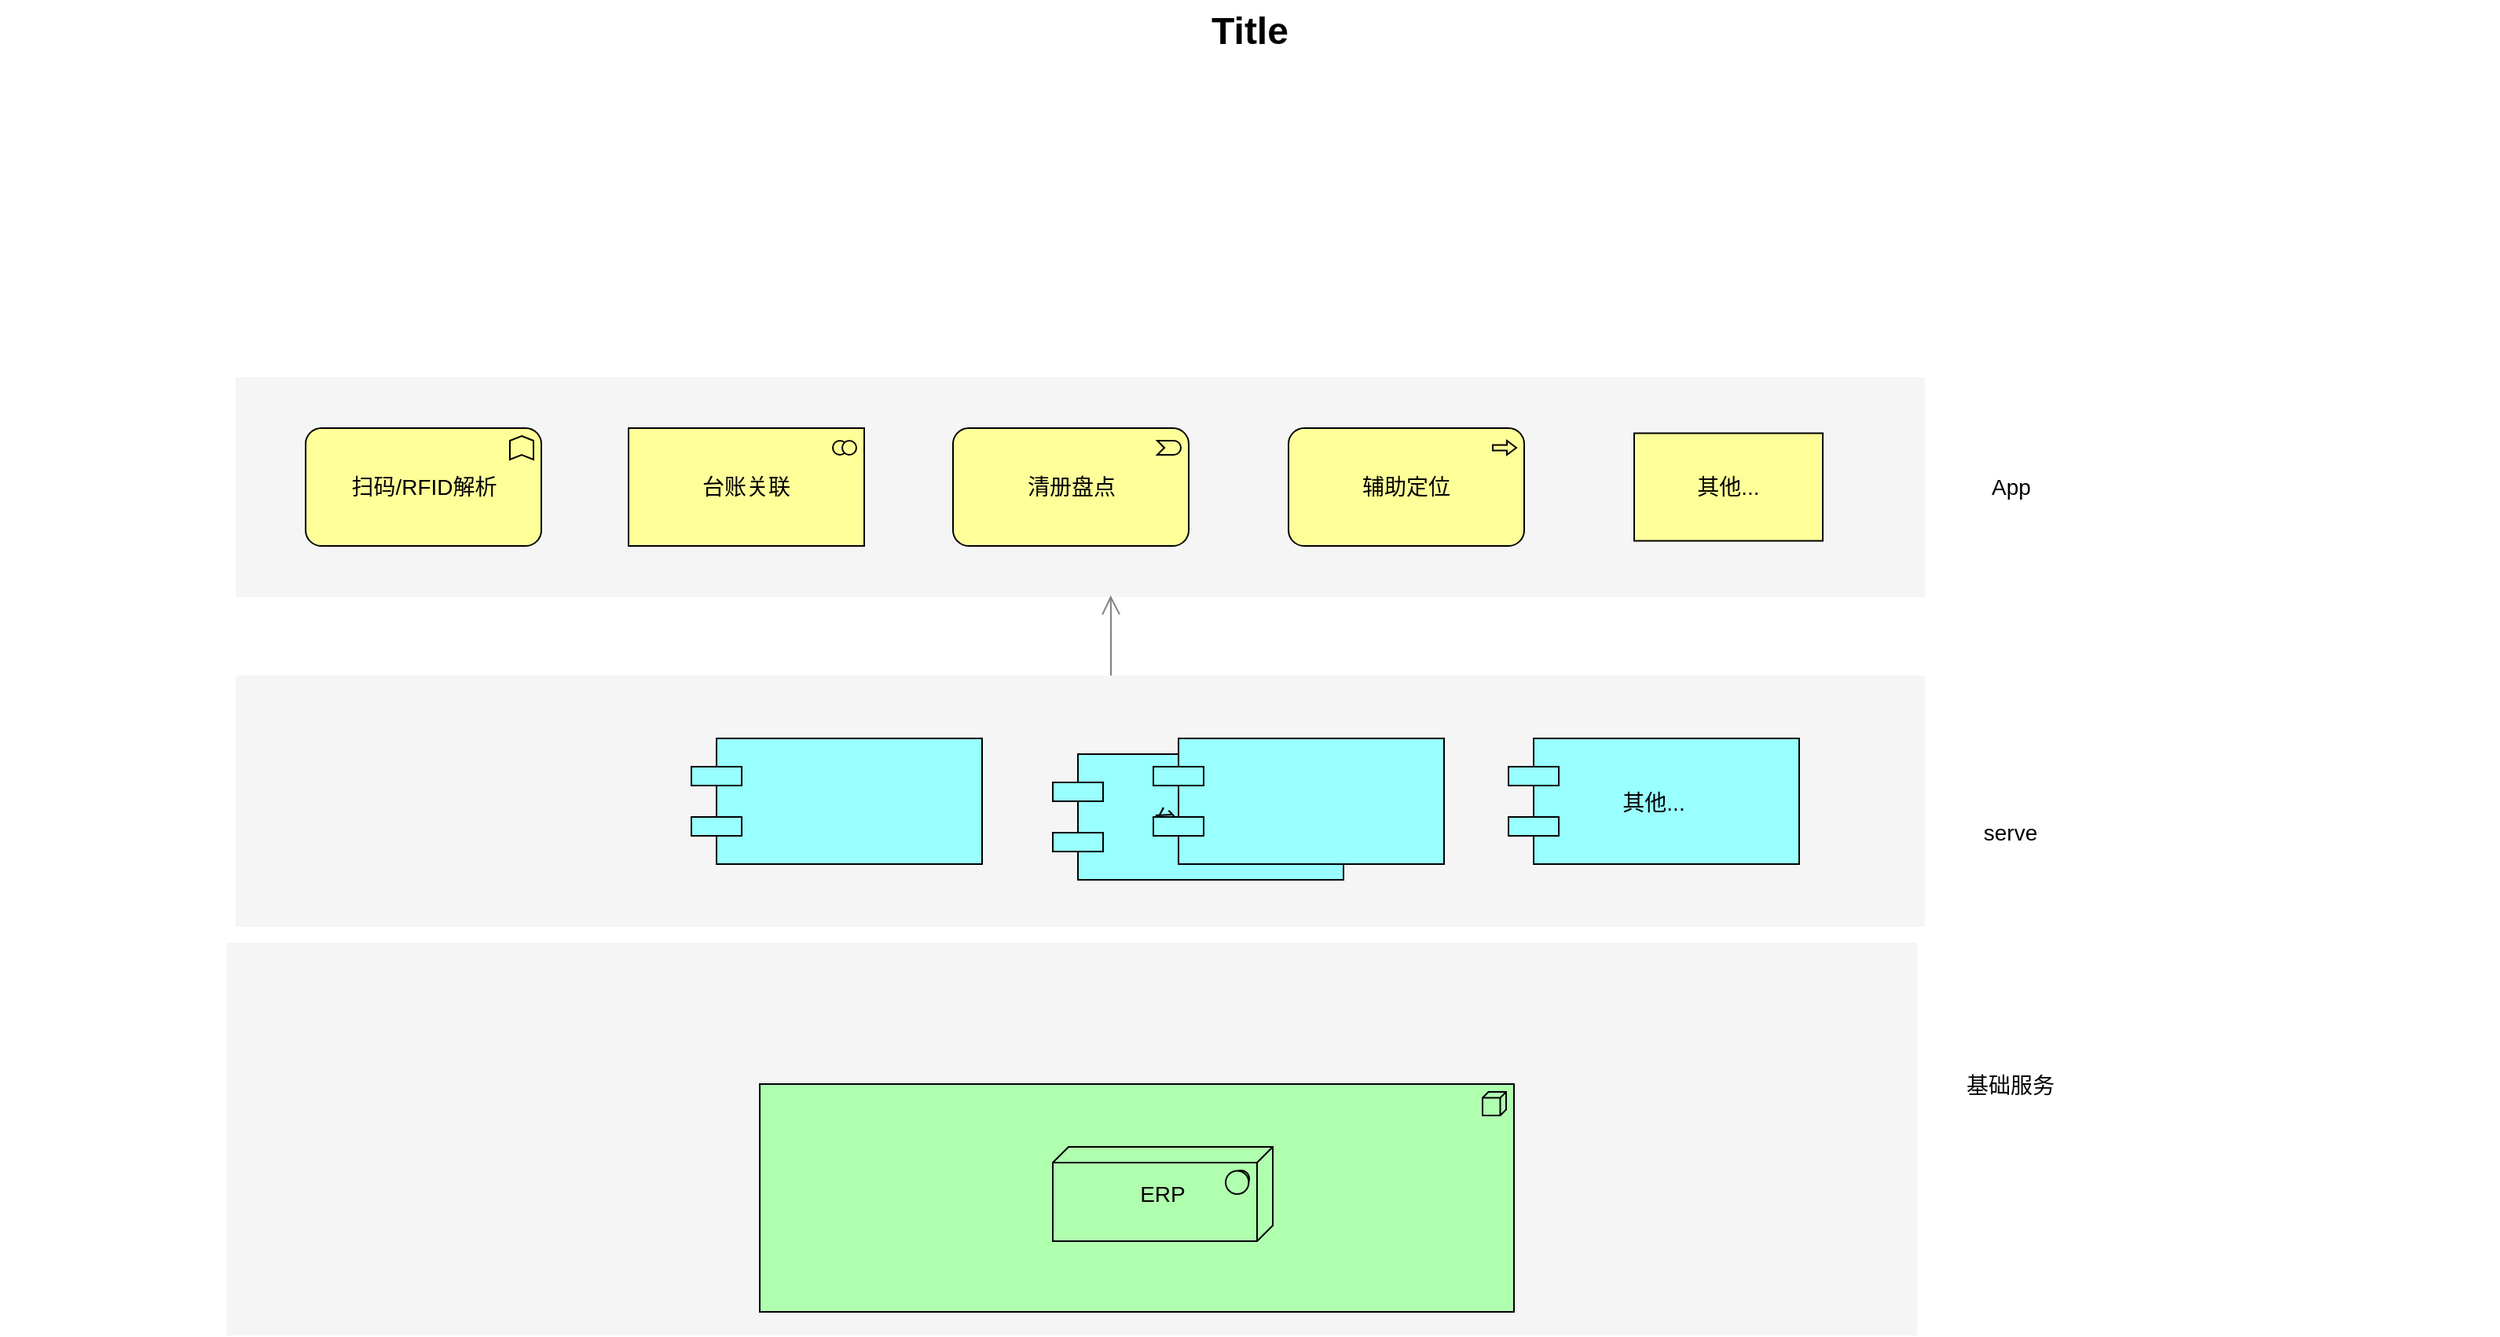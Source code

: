 <mxfile version="20.8.5" type="github">
  <diagram id="6I0OCvxSQrVGMHxT2VVA" name="Page-1">
    <mxGraphModel dx="1546" dy="723" grid="1" gridSize="10" guides="1" tooltips="1" connect="1" arrows="1" fold="1" page="1" pageScale="1" pageWidth="850" pageHeight="1100" math="0" shadow="0">
      <root>
        <mxCell id="0" />
        <mxCell id="1" parent="0" />
        <mxCell id="dKdSaXE48SgPbhcamS2K-30" value="" style="whiteSpace=wrap;html=1;strokeColor=none;strokeWidth=1;fillColor=#f5f5f5;fontSize=14;" parent="1" vertex="1">
          <mxGeometry x="194" y="670" width="1076" height="250" as="geometry" />
        </mxCell>
        <mxCell id="dKdSaXE48SgPbhcamS2K-31" value="" style="whiteSpace=wrap;html=1;strokeColor=none;strokeWidth=1;fillColor=#f5f5f5;fontSize=14;" parent="1" vertex="1">
          <mxGeometry x="200" y="500" width="1075" height="160" as="geometry" />
        </mxCell>
        <mxCell id="dKdSaXE48SgPbhcamS2K-32" value="" style="whiteSpace=wrap;html=1;strokeColor=none;strokeWidth=1;fillColor=#f5f5f5;fontSize=14;" parent="1" vertex="1">
          <mxGeometry x="200" y="310" width="1075" height="140" as="geometry" />
        </mxCell>
        <mxCell id="dKdSaXE48SgPbhcamS2K-33" value="" style="html=1;whiteSpace=wrap;fillColor=#AFFFAF;shape=mxgraph.archimate3.application;appType=node;archiType=square;fontSize=14;verticalAlign=top;" parent="1" vertex="1">
          <mxGeometry x="533.5" y="760" width="480" height="145" as="geometry" />
        </mxCell>
        <mxCell id="dKdSaXE48SgPbhcamS2K-35" value="&lt;div&gt;ERP&lt;/div&gt;" style="html=1;whiteSpace=wrap;fillColor=#AFFFAF;shape=mxgraph.archimate3.tech;techType=sysSw;fontSize=14;" parent="1" vertex="1">
          <mxGeometry x="720" y="800" width="140" height="60" as="geometry" />
        </mxCell>
        <mxCell id="dKdSaXE48SgPbhcamS2K-47" value="台账服务" style="shape=component;align=center;fillColor=#99ffff;gradientColor=none;fontSize=14;" parent="1" vertex="1">
          <mxGeometry x="720" y="550" width="185" height="80" as="geometry" />
        </mxCell>
        <mxCell id="dKdSaXE48SgPbhcamS2K-49" value="" style="shape=component;align=center;fillColor=#99ffff;gradientColor=none;fontSize=14;" parent="1" vertex="1">
          <mxGeometry x="490" y="540" width="185" height="80" as="geometry" />
        </mxCell>
        <mxCell id="dKdSaXE48SgPbhcamS2K-51" value="" style="shape=component;align=center;fillColor=#99ffff;gradientColor=none;fontSize=14;" parent="1" vertex="1">
          <mxGeometry x="784" y="540" width="185" height="80" as="geometry" />
        </mxCell>
        <mxCell id="dKdSaXE48SgPbhcamS2K-53" value="其他..." style="shape=component;align=center;fillColor=#99ffff;gradientColor=none;fontSize=14;" parent="1" vertex="1">
          <mxGeometry x="1010" y="540" width="185" height="80" as="geometry" />
        </mxCell>
        <mxCell id="dKdSaXE48SgPbhcamS2K-54" value="扫码/RFID解析" style="html=1;whiteSpace=wrap;fillColor=#ffff99;shape=mxgraph.archimate3.application;appType=func;archiType=rounded;fontSize=14;" parent="1" vertex="1">
          <mxGeometry x="244.5" y="342.5" width="150" height="75" as="geometry" />
        </mxCell>
        <mxCell id="dKdSaXE48SgPbhcamS2K-55" value="台账关联" style="html=1;whiteSpace=wrap;fillColor=#ffff99;shape=mxgraph.archimate3.application;appType=collab;archiType=square;fontSize=14;" parent="1" vertex="1">
          <mxGeometry x="450" y="342.5" width="150" height="75" as="geometry" />
        </mxCell>
        <mxCell id="dKdSaXE48SgPbhcamS2K-56" value="清册盘点" style="html=1;whiteSpace=wrap;fillColor=#ffff99;shape=mxgraph.archimate3.application;appType=event;archiType=rounded;fontSize=14;" parent="1" vertex="1">
          <mxGeometry x="656.5" y="342.5" width="150" height="75" as="geometry" />
        </mxCell>
        <mxCell id="dKdSaXE48SgPbhcamS2K-57" value="辅助定位" style="html=1;whiteSpace=wrap;fillColor=#ffff99;shape=mxgraph.archimate3.application;appType=proc;archiType=rounded;fontSize=14;" parent="1" vertex="1">
          <mxGeometry x="870" y="342.5" width="150" height="75" as="geometry" />
        </mxCell>
        <mxCell id="dKdSaXE48SgPbhcamS2K-58" value="基础服务" style="text;html=1;strokeColor=none;fillColor=none;align=center;verticalAlign=middle;whiteSpace=wrap;fontSize=14;" parent="1" vertex="1">
          <mxGeometry x="1269" y="751" width="121" height="20" as="geometry" />
        </mxCell>
        <mxCell id="dKdSaXE48SgPbhcamS2K-59" value="serve" style="text;html=1;strokeColor=none;fillColor=none;align=center;verticalAlign=middle;whiteSpace=wrap;fontSize=14;" parent="1" vertex="1">
          <mxGeometry x="1269" y="590" width="121" height="20" as="geometry" />
        </mxCell>
        <mxCell id="dKdSaXE48SgPbhcamS2K-60" value="App" style="text;html=1;strokeColor=none;fillColor=none;align=center;verticalAlign=middle;whiteSpace=wrap;fontSize=14;" parent="1" vertex="1">
          <mxGeometry x="1290" y="370" width="80" height="20" as="geometry" />
        </mxCell>
        <mxCell id="dKdSaXE48SgPbhcamS2K-63" value="Title" style="text;strokeColor=none;fillColor=none;html=1;fontSize=24;fontStyle=1;verticalAlign=middle;align=center;" parent="1" vertex="1">
          <mxGeometry x="50" y="70" width="1590" height="40" as="geometry" />
        </mxCell>
        <mxCell id="KlTHRG8YCgh4nD8Dfrsh-3" value="其他..." style="whiteSpace=wrap;html=1;fontSize=14;fillColor=#ffff99;" vertex="1" parent="1">
          <mxGeometry x="1090" y="345.75" width="120" height="68.5" as="geometry" />
        </mxCell>
        <mxCell id="KlTHRG8YCgh4nD8Dfrsh-10" style="edgeStyle=elbowEdgeStyle;rounded=1;elbow=vertical;html=1;startSize=10;endArrow=open;endFill=0;endSize=10;jettySize=auto;orthogonalLoop=1;strokeColor=#808080;fontSize=14;entryX=0.518;entryY=0.993;entryDx=0;entryDy=0;entryPerimeter=0;" edge="1" parent="1" target="dKdSaXE48SgPbhcamS2K-32">
          <mxGeometry relative="1" as="geometry">
            <Array as="points">
              <mxPoint x="720" y="460" />
              <mxPoint x="700" y="480" />
              <mxPoint x="760" y="500" />
            </Array>
            <mxPoint x="757" y="500" as="sourcePoint" />
            <mxPoint x="1071.5" y="600" as="targetPoint" />
          </mxGeometry>
        </mxCell>
      </root>
    </mxGraphModel>
  </diagram>
</mxfile>
